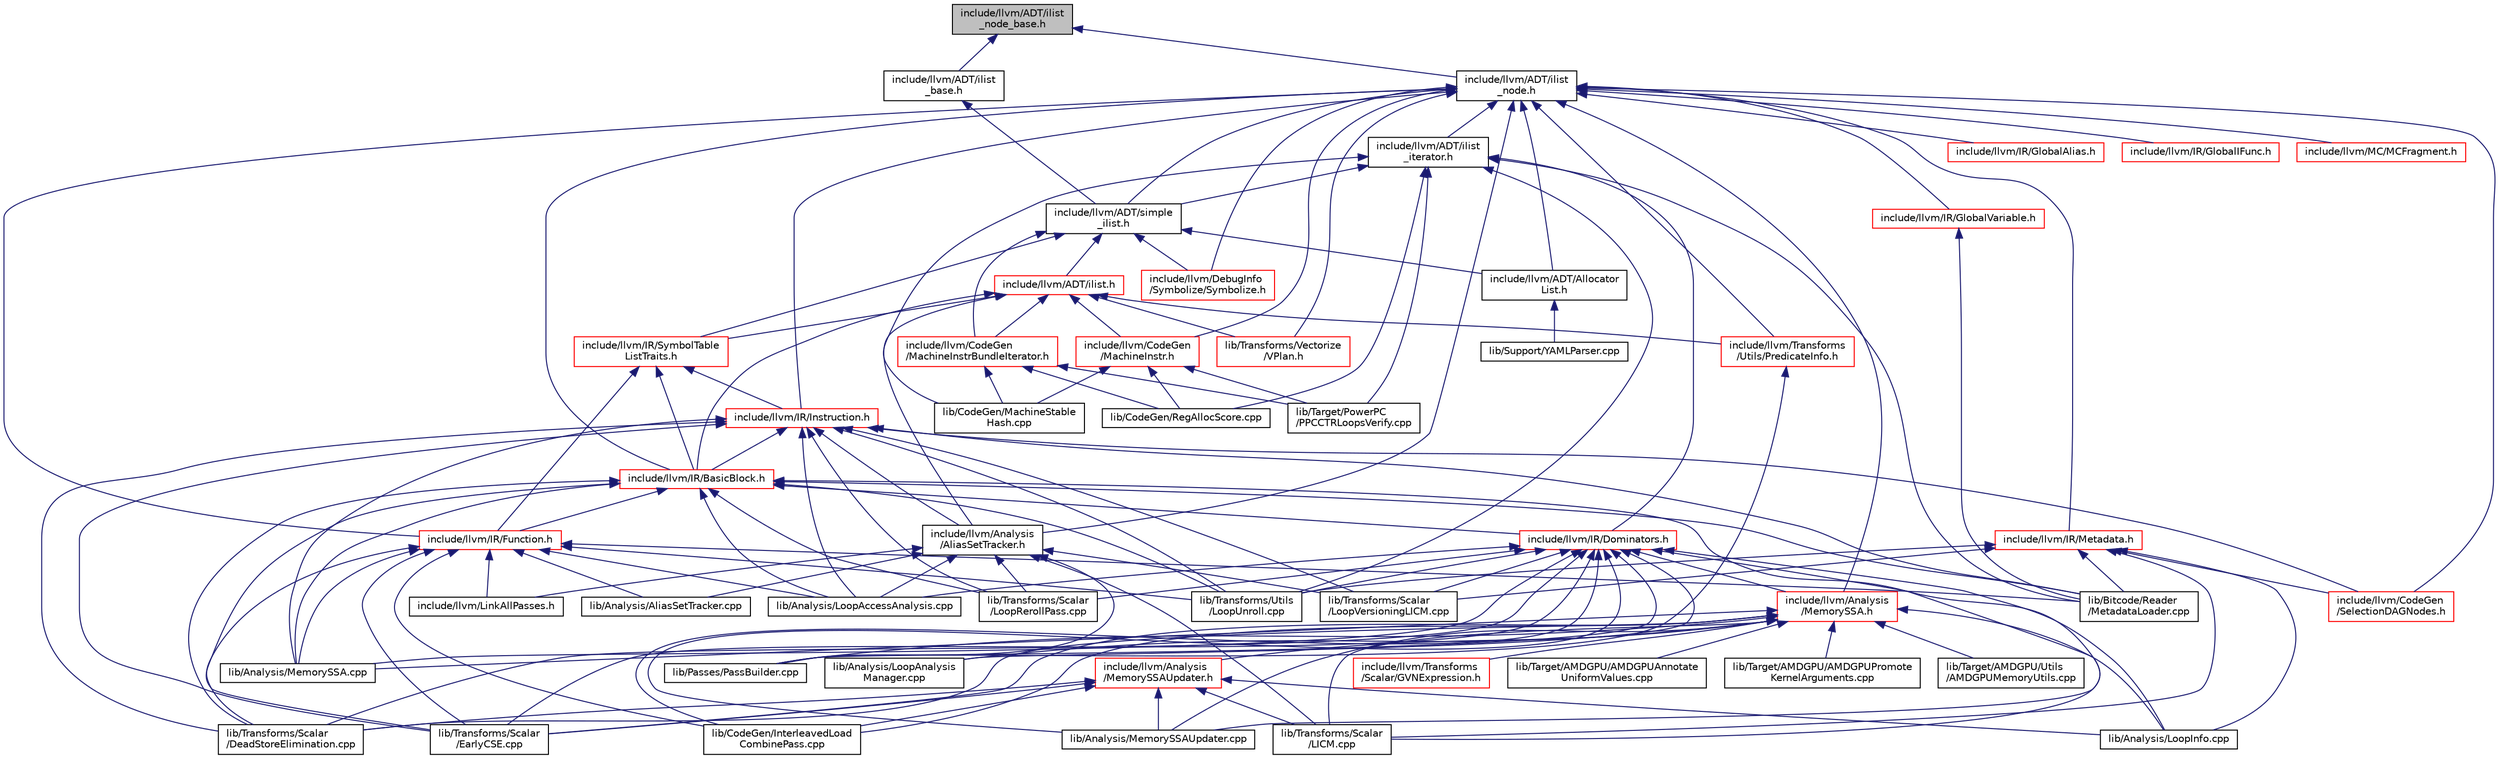 digraph "include/llvm/ADT/ilist_node_base.h"
{
 // LATEX_PDF_SIZE
  bgcolor="transparent";
  edge [fontname="Helvetica",fontsize="10",labelfontname="Helvetica",labelfontsize="10"];
  node [fontname="Helvetica",fontsize="10",shape=record];
  Node1 [label="include/llvm/ADT/ilist\l_node_base.h",height=0.2,width=0.4,color="black", fillcolor="grey75", style="filled", fontcolor="black",tooltip=" "];
  Node1 -> Node2 [dir="back",color="midnightblue",fontsize="10",style="solid",fontname="Helvetica"];
  Node2 [label="include/llvm/ADT/ilist\l_base.h",height=0.2,width=0.4,color="black",URL="$ilist__base_8h.html",tooltip=" "];
  Node2 -> Node3 [dir="back",color="midnightblue",fontsize="10",style="solid",fontname="Helvetica"];
  Node3 [label="include/llvm/ADT/simple\l_ilist.h",height=0.2,width=0.4,color="black",URL="$simple__ilist_8h.html",tooltip=" "];
  Node3 -> Node4 [dir="back",color="midnightblue",fontsize="10",style="solid",fontname="Helvetica"];
  Node4 [label="include/llvm/ADT/Allocator\lList.h",height=0.2,width=0.4,color="black",URL="$AllocatorList_8h.html",tooltip=" "];
  Node4 -> Node5 [dir="back",color="midnightblue",fontsize="10",style="solid",fontname="Helvetica"];
  Node5 [label="lib/Support/YAMLParser.cpp",height=0.2,width=0.4,color="black",URL="$YAMLParser_8cpp.html",tooltip=" "];
  Node3 -> Node6 [dir="back",color="midnightblue",fontsize="10",style="solid",fontname="Helvetica"];
  Node6 [label="include/llvm/ADT/ilist.h",height=0.2,width=0.4,color="red",URL="$ilist_8h.html",tooltip=" "];
  Node6 -> Node7 [dir="back",color="midnightblue",fontsize="10",style="solid",fontname="Helvetica"];
  Node7 [label="include/llvm/Analysis\l/AliasSetTracker.h",height=0.2,width=0.4,color="black",URL="$AliasSetTracker_8h.html",tooltip=" "];
  Node7 -> Node8 [dir="back",color="midnightblue",fontsize="10",style="solid",fontname="Helvetica"];
  Node8 [label="include/llvm/LinkAllPasses.h",height=0.2,width=0.4,color="black",URL="$LinkAllPasses_8h.html",tooltip=" "];
  Node7 -> Node9 [dir="back",color="midnightblue",fontsize="10",style="solid",fontname="Helvetica"];
  Node9 [label="lib/Analysis/AliasSetTracker.cpp",height=0.2,width=0.4,color="black",URL="$AliasSetTracker_8cpp.html",tooltip=" "];
  Node7 -> Node10 [dir="back",color="midnightblue",fontsize="10",style="solid",fontname="Helvetica"];
  Node10 [label="lib/Analysis/LoopAccessAnalysis.cpp",height=0.2,width=0.4,color="black",URL="$LoopAccessAnalysis_8cpp.html",tooltip=" "];
  Node7 -> Node11 [dir="back",color="midnightblue",fontsize="10",style="solid",fontname="Helvetica"];
  Node11 [label="lib/Passes/PassBuilder.cpp",height=0.2,width=0.4,color="black",URL="$PassBuilder_8cpp.html",tooltip=" "];
  Node7 -> Node12 [dir="back",color="midnightblue",fontsize="10",style="solid",fontname="Helvetica"];
  Node12 [label="lib/Transforms/Scalar\l/LICM.cpp",height=0.2,width=0.4,color="black",URL="$LICM_8cpp.html",tooltip=" "];
  Node7 -> Node13 [dir="back",color="midnightblue",fontsize="10",style="solid",fontname="Helvetica"];
  Node13 [label="lib/Transforms/Scalar\l/LoopRerollPass.cpp",height=0.2,width=0.4,color="black",URL="$LoopRerollPass_8cpp.html",tooltip=" "];
  Node7 -> Node14 [dir="back",color="midnightblue",fontsize="10",style="solid",fontname="Helvetica"];
  Node14 [label="lib/Transforms/Scalar\l/LoopVersioningLICM.cpp",height=0.2,width=0.4,color="black",URL="$LoopVersioningLICM_8cpp.html",tooltip=" "];
  Node6 -> Node1379 [dir="back",color="midnightblue",fontsize="10",style="solid",fontname="Helvetica"];
  Node1379 [label="include/llvm/CodeGen\l/MachineInstr.h",height=0.2,width=0.4,color="red",URL="$MachineInstr_8h.html",tooltip=" "];
  Node1379 -> Node1156 [dir="back",color="midnightblue",fontsize="10",style="solid",fontname="Helvetica"];
  Node1156 [label="lib/CodeGen/MachineStable\lHash.cpp",height=0.2,width=0.4,color="black",URL="$MachineStableHash_8cpp.html",tooltip=" "];
  Node1379 -> Node641 [dir="back",color="midnightblue",fontsize="10",style="solid",fontname="Helvetica"];
  Node641 [label="lib/CodeGen/RegAllocScore.cpp",height=0.2,width=0.4,color="black",URL="$RegAllocScore_8cpp.html",tooltip=" "];
  Node1379 -> Node372 [dir="back",color="midnightblue",fontsize="10",style="solid",fontname="Helvetica"];
  Node372 [label="lib/Target/PowerPC\l/PPCCTRLoopsVerify.cpp",height=0.2,width=0.4,color="black",URL="$PPCCTRLoopsVerify_8cpp.html",tooltip=" "];
  Node6 -> Node1388 [dir="back",color="midnightblue",fontsize="10",style="solid",fontname="Helvetica"];
  Node1388 [label="include/llvm/CodeGen\l/MachineInstrBundleIterator.h",height=0.2,width=0.4,color="red",URL="$MachineInstrBundleIterator_8h.html",tooltip=" "];
  Node1388 -> Node1156 [dir="back",color="midnightblue",fontsize="10",style="solid",fontname="Helvetica"];
  Node1388 -> Node641 [dir="back",color="midnightblue",fontsize="10",style="solid",fontname="Helvetica"];
  Node1388 -> Node372 [dir="back",color="midnightblue",fontsize="10",style="solid",fontname="Helvetica"];
  Node6 -> Node1389 [dir="back",color="midnightblue",fontsize="10",style="solid",fontname="Helvetica"];
  Node1389 [label="include/llvm/IR/BasicBlock.h",height=0.2,width=0.4,color="red",URL="$BasicBlock_8h.html",tooltip=" "];
  Node1389 -> Node1589 [dir="back",color="midnightblue",fontsize="10",style="solid",fontname="Helvetica"];
  Node1589 [label="include/llvm/IR/Dominators.h",height=0.2,width=0.4,color="red",URL="$Dominators_8h.html",tooltip=" "];
  Node1589 -> Node1609 [dir="back",color="midnightblue",fontsize="10",style="solid",fontname="Helvetica"];
  Node1609 [label="include/llvm/Analysis\l/MemorySSA.h",height=0.2,width=0.4,color="red",URL="$MemorySSA_8h.html",tooltip=" "];
  Node1609 -> Node1610 [dir="back",color="midnightblue",fontsize="10",style="solid",fontname="Helvetica"];
  Node1610 [label="include/llvm/Analysis\l/MemorySSAUpdater.h",height=0.2,width=0.4,color="red",URL="$MemorySSAUpdater_8h.html",tooltip=" "];
  Node1610 -> Node1465 [dir="back",color="midnightblue",fontsize="10",style="solid",fontname="Helvetica"];
  Node1465 [label="lib/Analysis/LoopInfo.cpp",height=0.2,width=0.4,color="black",URL="$LoopInfo_8cpp.html",tooltip=" "];
  Node1610 -> Node1468 [dir="back",color="midnightblue",fontsize="10",style="solid",fontname="Helvetica"];
  Node1468 [label="lib/Analysis/MemorySSAUpdater.cpp",height=0.2,width=0.4,color="black",URL="$MemorySSAUpdater_8cpp.html",tooltip=" "];
  Node1610 -> Node1197 [dir="back",color="midnightblue",fontsize="10",style="solid",fontname="Helvetica"];
  Node1197 [label="lib/CodeGen/InterleavedLoad\lCombinePass.cpp",height=0.2,width=0.4,color="black",URL="$InterleavedLoadCombinePass_8cpp.html",tooltip=" "];
  Node1610 -> Node1549 [dir="back",color="midnightblue",fontsize="10",style="solid",fontname="Helvetica"];
  Node1549 [label="lib/Transforms/Scalar\l/DeadStoreElimination.cpp",height=0.2,width=0.4,color="black",URL="$DeadStoreElimination_8cpp.html",tooltip=" "];
  Node1610 -> Node1612 [dir="back",color="midnightblue",fontsize="10",style="solid",fontname="Helvetica"];
  Node1612 [label="lib/Transforms/Scalar\l/EarlyCSE.cpp",height=0.2,width=0.4,color="black",URL="$EarlyCSE_8cpp.html",tooltip=" "];
  Node1610 -> Node12 [dir="back",color="midnightblue",fontsize="10",style="solid",fontname="Helvetica"];
  Node1609 -> Node1614 [dir="back",color="midnightblue",fontsize="10",style="solid",fontname="Helvetica"];
  Node1614 [label="include/llvm/Transforms\l/Scalar/GVNExpression.h",height=0.2,width=0.4,color="red",URL="$GVNExpression_8h.html",tooltip=" "];
  Node1609 -> Node1533 [dir="back",color="midnightblue",fontsize="10",style="solid",fontname="Helvetica"];
  Node1533 [label="lib/Analysis/LoopAnalysis\lManager.cpp",height=0.2,width=0.4,color="black",URL="$LoopAnalysisManager_8cpp.html",tooltip=" "];
  Node1609 -> Node1465 [dir="back",color="midnightblue",fontsize="10",style="solid",fontname="Helvetica"];
  Node1609 -> Node1404 [dir="back",color="midnightblue",fontsize="10",style="solid",fontname="Helvetica"];
  Node1404 [label="lib/Analysis/MemorySSA.cpp",height=0.2,width=0.4,color="black",URL="$MemorySSA_8cpp.html",tooltip=" "];
  Node1609 -> Node1468 [dir="back",color="midnightblue",fontsize="10",style="solid",fontname="Helvetica"];
  Node1609 -> Node1197 [dir="back",color="midnightblue",fontsize="10",style="solid",fontname="Helvetica"];
  Node1609 -> Node11 [dir="back",color="midnightblue",fontsize="10",style="solid",fontname="Helvetica"];
  Node1609 -> Node1459 [dir="back",color="midnightblue",fontsize="10",style="solid",fontname="Helvetica"];
  Node1459 [label="lib/Target/AMDGPU/AMDGPUAnnotate\lUniformValues.cpp",height=0.2,width=0.4,color="black",URL="$AMDGPUAnnotateUniformValues_8cpp.html",tooltip=" "];
  Node1609 -> Node1616 [dir="back",color="midnightblue",fontsize="10",style="solid",fontname="Helvetica"];
  Node1616 [label="lib/Target/AMDGPU/AMDGPUPromote\lKernelArguments.cpp",height=0.2,width=0.4,color="black",URL="$AMDGPUPromoteKernelArguments_8cpp.html",tooltip=" "];
  Node1609 -> Node1617 [dir="back",color="midnightblue",fontsize="10",style="solid",fontname="Helvetica"];
  Node1617 [label="lib/Target/AMDGPU/Utils\l/AMDGPUMemoryUtils.cpp",height=0.2,width=0.4,color="black",URL="$AMDGPUMemoryUtils_8cpp.html",tooltip=" "];
  Node1609 -> Node1549 [dir="back",color="midnightblue",fontsize="10",style="solid",fontname="Helvetica"];
  Node1609 -> Node1612 [dir="back",color="midnightblue",fontsize="10",style="solid",fontname="Helvetica"];
  Node1609 -> Node12 [dir="back",color="midnightblue",fontsize="10",style="solid",fontname="Helvetica"];
  Node1589 -> Node10 [dir="back",color="midnightblue",fontsize="10",style="solid",fontname="Helvetica"];
  Node1589 -> Node1533 [dir="back",color="midnightblue",fontsize="10",style="solid",fontname="Helvetica"];
  Node1589 -> Node1465 [dir="back",color="midnightblue",fontsize="10",style="solid",fontname="Helvetica"];
  Node1589 -> Node1404 [dir="back",color="midnightblue",fontsize="10",style="solid",fontname="Helvetica"];
  Node1589 -> Node1468 [dir="back",color="midnightblue",fontsize="10",style="solid",fontname="Helvetica"];
  Node1589 -> Node1197 [dir="back",color="midnightblue",fontsize="10",style="solid",fontname="Helvetica"];
  Node1589 -> Node11 [dir="back",color="midnightblue",fontsize="10",style="solid",fontname="Helvetica"];
  Node1589 -> Node1549 [dir="back",color="midnightblue",fontsize="10",style="solid",fontname="Helvetica"];
  Node1589 -> Node1612 [dir="back",color="midnightblue",fontsize="10",style="solid",fontname="Helvetica"];
  Node1589 -> Node12 [dir="back",color="midnightblue",fontsize="10",style="solid",fontname="Helvetica"];
  Node1589 -> Node13 [dir="back",color="midnightblue",fontsize="10",style="solid",fontname="Helvetica"];
  Node1589 -> Node14 [dir="back",color="midnightblue",fontsize="10",style="solid",fontname="Helvetica"];
  Node1589 -> Node1476 [dir="back",color="midnightblue",fontsize="10",style="solid",fontname="Helvetica"];
  Node1476 [label="lib/Transforms/Utils\l/LoopUnroll.cpp",height=0.2,width=0.4,color="black",URL="$LoopUnroll_8cpp.html",tooltip=" "];
  Node1389 -> Node2004 [dir="back",color="midnightblue",fontsize="10",style="solid",fontname="Helvetica"];
  Node2004 [label="include/llvm/IR/Function.h",height=0.2,width=0.4,color="red",URL="$Function_8h.html",tooltip=" "];
  Node2004 -> Node8 [dir="back",color="midnightblue",fontsize="10",style="solid",fontname="Helvetica"];
  Node2004 -> Node9 [dir="back",color="midnightblue",fontsize="10",style="solid",fontname="Helvetica"];
  Node2004 -> Node10 [dir="back",color="midnightblue",fontsize="10",style="solid",fontname="Helvetica"];
  Node2004 -> Node1404 [dir="back",color="midnightblue",fontsize="10",style="solid",fontname="Helvetica"];
  Node2004 -> Node1865 [dir="back",color="midnightblue",fontsize="10",style="solid",fontname="Helvetica"];
  Node1865 [label="lib/Bitcode/Reader\l/MetadataLoader.cpp",height=0.2,width=0.4,color="black",URL="$MetadataLoader_8cpp.html",tooltip=" "];
  Node2004 -> Node1197 [dir="back",color="midnightblue",fontsize="10",style="solid",fontname="Helvetica"];
  Node2004 -> Node1549 [dir="back",color="midnightblue",fontsize="10",style="solid",fontname="Helvetica"];
  Node2004 -> Node1612 [dir="back",color="midnightblue",fontsize="10",style="solid",fontname="Helvetica"];
  Node2004 -> Node1476 [dir="back",color="midnightblue",fontsize="10",style="solid",fontname="Helvetica"];
  Node1389 -> Node10 [dir="back",color="midnightblue",fontsize="10",style="solid",fontname="Helvetica"];
  Node1389 -> Node1404 [dir="back",color="midnightblue",fontsize="10",style="solid",fontname="Helvetica"];
  Node1389 -> Node1468 [dir="back",color="midnightblue",fontsize="10",style="solid",fontname="Helvetica"];
  Node1389 -> Node1865 [dir="back",color="midnightblue",fontsize="10",style="solid",fontname="Helvetica"];
  Node1389 -> Node1549 [dir="back",color="midnightblue",fontsize="10",style="solid",fontname="Helvetica"];
  Node1389 -> Node1612 [dir="back",color="midnightblue",fontsize="10",style="solid",fontname="Helvetica"];
  Node1389 -> Node13 [dir="back",color="midnightblue",fontsize="10",style="solid",fontname="Helvetica"];
  Node1389 -> Node1476 [dir="back",color="midnightblue",fontsize="10",style="solid",fontname="Helvetica"];
  Node6 -> Node2496 [dir="back",color="midnightblue",fontsize="10",style="solid",fontname="Helvetica"];
  Node2496 [label="include/llvm/IR/SymbolTable\lListTraits.h",height=0.2,width=0.4,color="red",URL="$SymbolTableListTraits_8h.html",tooltip=" "];
  Node2496 -> Node1389 [dir="back",color="midnightblue",fontsize="10",style="solid",fontname="Helvetica"];
  Node2496 -> Node2004 [dir="back",color="midnightblue",fontsize="10",style="solid",fontname="Helvetica"];
  Node2496 -> Node2497 [dir="back",color="midnightblue",fontsize="10",style="solid",fontname="Helvetica"];
  Node2497 [label="include/llvm/IR/Instruction.h",height=0.2,width=0.4,color="red",URL="$IR_2Instruction_8h.html",tooltip=" "];
  Node2497 -> Node7 [dir="back",color="midnightblue",fontsize="10",style="solid",fontname="Helvetica"];
  Node2497 -> Node1780 [dir="back",color="midnightblue",fontsize="10",style="solid",fontname="Helvetica"];
  Node1780 [label="include/llvm/CodeGen\l/SelectionDAGNodes.h",height=0.2,width=0.4,color="red",URL="$SelectionDAGNodes_8h.html",tooltip=" "];
  Node2497 -> Node1389 [dir="back",color="midnightblue",fontsize="10",style="solid",fontname="Helvetica"];
  Node2497 -> Node10 [dir="back",color="midnightblue",fontsize="10",style="solid",fontname="Helvetica"];
  Node2497 -> Node1404 [dir="back",color="midnightblue",fontsize="10",style="solid",fontname="Helvetica"];
  Node2497 -> Node1865 [dir="back",color="midnightblue",fontsize="10",style="solid",fontname="Helvetica"];
  Node2497 -> Node1549 [dir="back",color="midnightblue",fontsize="10",style="solid",fontname="Helvetica"];
  Node2497 -> Node1612 [dir="back",color="midnightblue",fontsize="10",style="solid",fontname="Helvetica"];
  Node2497 -> Node13 [dir="back",color="midnightblue",fontsize="10",style="solid",fontname="Helvetica"];
  Node2497 -> Node14 [dir="back",color="midnightblue",fontsize="10",style="solid",fontname="Helvetica"];
  Node2497 -> Node1476 [dir="back",color="midnightblue",fontsize="10",style="solid",fontname="Helvetica"];
  Node6 -> Node1946 [dir="back",color="midnightblue",fontsize="10",style="solid",fontname="Helvetica"];
  Node1946 [label="include/llvm/Transforms\l/Utils/PredicateInfo.h",height=0.2,width=0.4,color="red",URL="$PredicateInfo_8h.html",tooltip=" "];
  Node1946 -> Node11 [dir="back",color="midnightblue",fontsize="10",style="solid",fontname="Helvetica"];
  Node6 -> Node1576 [dir="back",color="midnightblue",fontsize="10",style="solid",fontname="Helvetica"];
  Node1576 [label="lib/Transforms/Vectorize\l/VPlan.h",height=0.2,width=0.4,color="red",URL="$VPlan_8h.html",tooltip=" "];
  Node3 -> Node1388 [dir="back",color="midnightblue",fontsize="10",style="solid",fontname="Helvetica"];
  Node3 -> Node2920 [dir="back",color="midnightblue",fontsize="10",style="solid",fontname="Helvetica"];
  Node2920 [label="include/llvm/DebugInfo\l/Symbolize/Symbolize.h",height=0.2,width=0.4,color="red",URL="$Symbolize_8h.html",tooltip=" "];
  Node3 -> Node2496 [dir="back",color="midnightblue",fontsize="10",style="solid",fontname="Helvetica"];
  Node1 -> Node2926 [dir="back",color="midnightblue",fontsize="10",style="solid",fontname="Helvetica"];
  Node2926 [label="include/llvm/ADT/ilist\l_node.h",height=0.2,width=0.4,color="black",URL="$ilist__node_8h.html",tooltip=" "];
  Node2926 -> Node4 [dir="back",color="midnightblue",fontsize="10",style="solid",fontname="Helvetica"];
  Node2926 -> Node2927 [dir="back",color="midnightblue",fontsize="10",style="solid",fontname="Helvetica"];
  Node2927 [label="include/llvm/ADT/ilist\l_iterator.h",height=0.2,width=0.4,color="black",URL="$ilist__iterator_8h.html",tooltip=" "];
  Node2927 -> Node3 [dir="back",color="midnightblue",fontsize="10",style="solid",fontname="Helvetica"];
  Node2927 -> Node1589 [dir="back",color="midnightblue",fontsize="10",style="solid",fontname="Helvetica"];
  Node2927 -> Node1865 [dir="back",color="midnightblue",fontsize="10",style="solid",fontname="Helvetica"];
  Node2927 -> Node1156 [dir="back",color="midnightblue",fontsize="10",style="solid",fontname="Helvetica"];
  Node2927 -> Node641 [dir="back",color="midnightblue",fontsize="10",style="solid",fontname="Helvetica"];
  Node2927 -> Node372 [dir="back",color="midnightblue",fontsize="10",style="solid",fontname="Helvetica"];
  Node2927 -> Node1476 [dir="back",color="midnightblue",fontsize="10",style="solid",fontname="Helvetica"];
  Node2926 -> Node3 [dir="back",color="midnightblue",fontsize="10",style="solid",fontname="Helvetica"];
  Node2926 -> Node7 [dir="back",color="midnightblue",fontsize="10",style="solid",fontname="Helvetica"];
  Node2926 -> Node1609 [dir="back",color="midnightblue",fontsize="10",style="solid",fontname="Helvetica"];
  Node2926 -> Node1379 [dir="back",color="midnightblue",fontsize="10",style="solid",fontname="Helvetica"];
  Node2926 -> Node1780 [dir="back",color="midnightblue",fontsize="10",style="solid",fontname="Helvetica"];
  Node2926 -> Node2920 [dir="back",color="midnightblue",fontsize="10",style="solid",fontname="Helvetica"];
  Node2926 -> Node1389 [dir="back",color="midnightblue",fontsize="10",style="solid",fontname="Helvetica"];
  Node2926 -> Node2004 [dir="back",color="midnightblue",fontsize="10",style="solid",fontname="Helvetica"];
  Node2926 -> Node2928 [dir="back",color="midnightblue",fontsize="10",style="solid",fontname="Helvetica"];
  Node2928 [label="include/llvm/IR/GlobalAlias.h",height=0.2,width=0.4,color="red",URL="$GlobalAlias_8h.html",tooltip=" "];
  Node2926 -> Node2929 [dir="back",color="midnightblue",fontsize="10",style="solid",fontname="Helvetica"];
  Node2929 [label="include/llvm/IR/GlobalIFunc.h",height=0.2,width=0.4,color="red",URL="$GlobalIFunc_8h.html",tooltip=" "];
  Node2926 -> Node2931 [dir="back",color="midnightblue",fontsize="10",style="solid",fontname="Helvetica"];
  Node2931 [label="include/llvm/IR/GlobalVariable.h",height=0.2,width=0.4,color="red",URL="$GlobalVariable_8h.html",tooltip=" "];
  Node2931 -> Node1865 [dir="back",color="midnightblue",fontsize="10",style="solid",fontname="Helvetica"];
  Node2926 -> Node2497 [dir="back",color="midnightblue",fontsize="10",style="solid",fontname="Helvetica"];
  Node2926 -> Node2932 [dir="back",color="midnightblue",fontsize="10",style="solid",fontname="Helvetica"];
  Node2932 [label="include/llvm/IR/Metadata.h",height=0.2,width=0.4,color="red",URL="$Metadata_8h.html",tooltip=" "];
  Node2932 -> Node1780 [dir="back",color="midnightblue",fontsize="10",style="solid",fontname="Helvetica"];
  Node2932 -> Node1465 [dir="back",color="midnightblue",fontsize="10",style="solid",fontname="Helvetica"];
  Node2932 -> Node1865 [dir="back",color="midnightblue",fontsize="10",style="solid",fontname="Helvetica"];
  Node2932 -> Node12 [dir="back",color="midnightblue",fontsize="10",style="solid",fontname="Helvetica"];
  Node2932 -> Node14 [dir="back",color="midnightblue",fontsize="10",style="solid",fontname="Helvetica"];
  Node2932 -> Node1476 [dir="back",color="midnightblue",fontsize="10",style="solid",fontname="Helvetica"];
  Node2926 -> Node2973 [dir="back",color="midnightblue",fontsize="10",style="solid",fontname="Helvetica"];
  Node2973 [label="include/llvm/MC/MCFragment.h",height=0.2,width=0.4,color="red",URL="$MCFragment_8h.html",tooltip=" "];
  Node2926 -> Node1946 [dir="back",color="midnightblue",fontsize="10",style="solid",fontname="Helvetica"];
  Node2926 -> Node1576 [dir="back",color="midnightblue",fontsize="10",style="solid",fontname="Helvetica"];
}
